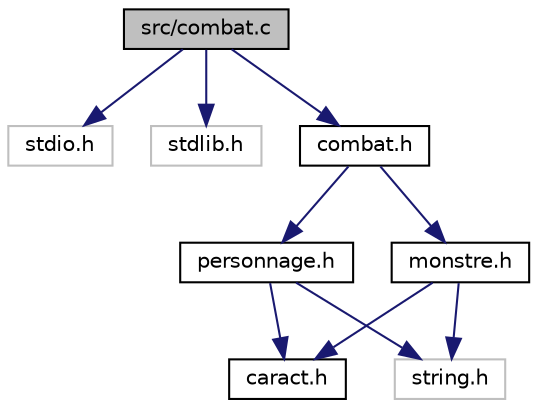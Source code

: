 digraph "src/combat.c"
{
 // LATEX_PDF_SIZE
  edge [fontname="Helvetica",fontsize="10",labelfontname="Helvetica",labelfontsize="10"];
  node [fontname="Helvetica",fontsize="10",shape=record];
  Node1 [label="src/combat.c",height=0.2,width=0.4,color="black", fillcolor="grey75", style="filled", fontcolor="black",tooltip="fonction pour gérer les combats"];
  Node1 -> Node2 [color="midnightblue",fontsize="10",style="solid",fontname="Helvetica"];
  Node2 [label="stdio.h",height=0.2,width=0.4,color="grey75", fillcolor="white", style="filled",tooltip=" "];
  Node1 -> Node3 [color="midnightblue",fontsize="10",style="solid",fontname="Helvetica"];
  Node3 [label="stdlib.h",height=0.2,width=0.4,color="grey75", fillcolor="white", style="filled",tooltip=" "];
  Node1 -> Node4 [color="midnightblue",fontsize="10",style="solid",fontname="Helvetica"];
  Node4 [label="combat.h",height=0.2,width=0.4,color="black", fillcolor="white", style="filled",URL="$combat_8h.html",tooltip="Header pour gérer les combats."];
  Node4 -> Node5 [color="midnightblue",fontsize="10",style="solid",fontname="Helvetica"];
  Node5 [label="personnage.h",height=0.2,width=0.4,color="black", fillcolor="white", style="filled",URL="$personnage_8h.html",tooltip="Header pour gérer les personnage."];
  Node5 -> Node6 [color="midnightblue",fontsize="10",style="solid",fontname="Helvetica"];
  Node6 [label="caract.h",height=0.2,width=0.4,color="black", fillcolor="white", style="filled",URL="$caract_8h.html",tooltip="Header pour gérer les caractéristique."];
  Node5 -> Node7 [color="midnightblue",fontsize="10",style="solid",fontname="Helvetica"];
  Node7 [label="string.h",height=0.2,width=0.4,color="grey75", fillcolor="white", style="filled",tooltip=" "];
  Node4 -> Node8 [color="midnightblue",fontsize="10",style="solid",fontname="Helvetica"];
  Node8 [label="monstre.h",height=0.2,width=0.4,color="black", fillcolor="white", style="filled",URL="$monstre_8h.html",tooltip="Header pour gérer les monstres."];
  Node8 -> Node6 [color="midnightblue",fontsize="10",style="solid",fontname="Helvetica"];
  Node8 -> Node7 [color="midnightblue",fontsize="10",style="solid",fontname="Helvetica"];
}
